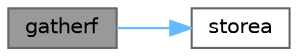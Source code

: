 digraph "gatherf"
{
 // LATEX_PDF_SIZE
  bgcolor="transparent";
  edge [fontname=Helvetica,fontsize=10,labelfontname=Helvetica,labelfontsize=10];
  node [fontname=Helvetica,fontsize=10,shape=box,height=0.2,width=0.4];
  rankdir="LR";
  Node1 [id="Node000001",label="gatherf",height=0.2,width=0.4,color="gray40", fillcolor="grey60", style="filled", fontcolor="black",tooltip="Load a vector of gathered results from an array;"];
  Node1 -> Node2 [id="edge2_Node000001_Node000002",color="steelblue1",style="solid",tooltip=" "];
  Node2 [id="Node000002",label="storea",height=0.2,width=0.4,color="grey40", fillcolor="white", style="filled",URL="$astcenc__vecmathlib__neon__4_8h.html#a203ae30cc77a9374d87a040df90a541c",tooltip="Store a vector to a 16B aligned memory address."];
}
